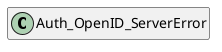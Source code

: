 @startuml
set namespaceSeparator \\
hide members
hide << alias >> circle

class Auth_OpenID_ServerError
@enduml
